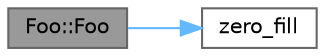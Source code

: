 digraph "Foo::Foo"
{
 // LATEX_PDF_SIZE
  bgcolor="transparent";
  edge [fontname=Helvetica,fontsize=10,labelfontname=Helvetica,labelfontsize=10];
  node [fontname=Helvetica,fontsize=10,shape=box,height=0.2,width=0.4];
  rankdir="LR";
  Node1 [id="Node000001",label="Foo::Foo",height=0.2,width=0.4,color="gray40", fillcolor="grey60", style="filled", fontcolor="black",tooltip=" "];
  Node1 -> Node2 [id="edge1_Node000001_Node000002",color="steelblue1",style="solid",tooltip=" "];
  Node2 [id="Node000002",label="zero_fill",height=0.2,width=0.4,color="grey40", fillcolor="white", style="filled",URL="$harness_8h.html#aa0749d3c849e389ed534c5c980354adc",tooltip="The function to zero-initialize arrays; useful to avoid warnings"];
}
